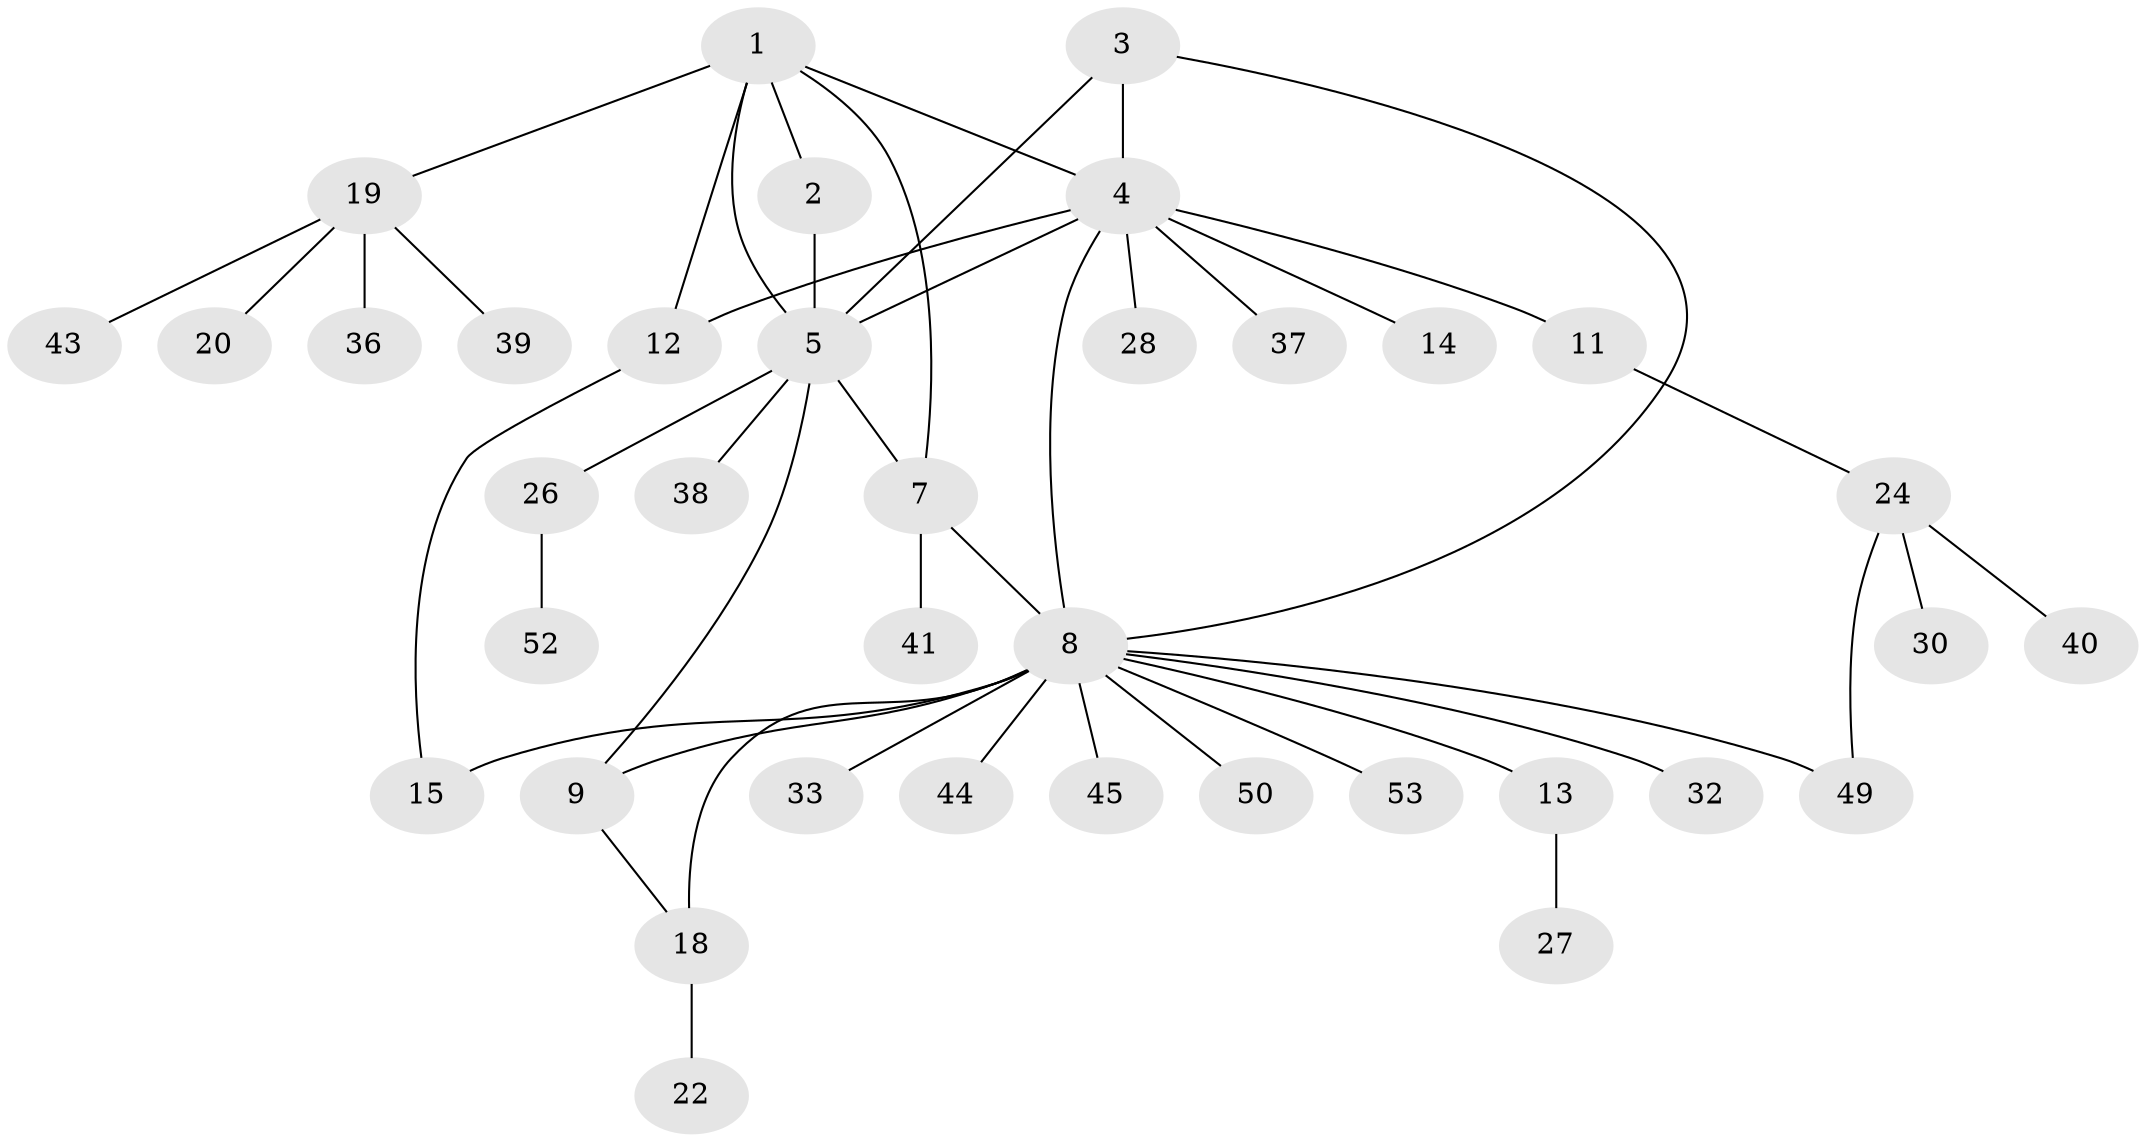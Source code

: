 // Generated by graph-tools (version 1.1) at 2025/52/02/27/25 19:52:15]
// undirected, 37 vertices, 47 edges
graph export_dot {
graph [start="1"]
  node [color=gray90,style=filled];
  1 [super="+51"];
  2;
  3;
  4 [super="+6"];
  5 [super="+10"];
  7 [super="+16"];
  8 [super="+23"];
  9;
  11 [super="+17"];
  12 [super="+48"];
  13 [super="+21"];
  14;
  15;
  18 [super="+29"];
  19 [super="+34"];
  20 [super="+42"];
  22;
  24 [super="+25"];
  26 [super="+31"];
  27;
  28 [super="+35"];
  30;
  32;
  33 [super="+46"];
  36;
  37;
  38;
  39;
  40 [super="+47"];
  41;
  43;
  44;
  45;
  49;
  50;
  52;
  53;
  1 -- 2;
  1 -- 4;
  1 -- 7;
  1 -- 19;
  1 -- 5;
  1 -- 12;
  2 -- 5;
  3 -- 4;
  3 -- 8;
  3 -- 5;
  4 -- 12 [weight=2];
  4 -- 14;
  4 -- 28;
  4 -- 5;
  4 -- 37;
  4 -- 8;
  4 -- 11;
  5 -- 38;
  5 -- 9;
  5 -- 26;
  5 -- 7;
  7 -- 8;
  7 -- 41;
  8 -- 9;
  8 -- 13;
  8 -- 15;
  8 -- 18 [weight=2];
  8 -- 32;
  8 -- 33;
  8 -- 44;
  8 -- 49;
  8 -- 50;
  8 -- 53;
  8 -- 45;
  9 -- 18;
  11 -- 24;
  12 -- 15;
  13 -- 27;
  18 -- 22;
  19 -- 20;
  19 -- 36;
  19 -- 39;
  19 -- 43;
  24 -- 30;
  24 -- 40;
  24 -- 49;
  26 -- 52;
}

